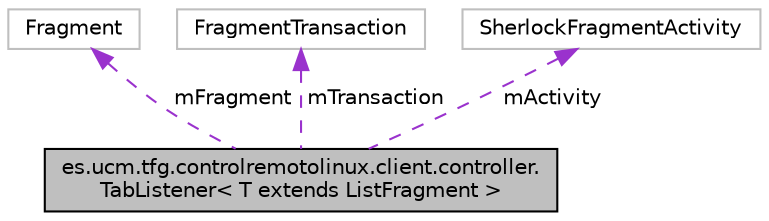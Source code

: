 digraph "es.ucm.tfg.controlremotolinux.client.controller.TabListener&lt; T extends ListFragment &gt;"
{
  edge [fontname="Helvetica",fontsize="10",labelfontname="Helvetica",labelfontsize="10"];
  node [fontname="Helvetica",fontsize="10",shape=record];
  Node1 [label="es.ucm.tfg.controlremotolinux.client.controller.\lTabListener\< T extends ListFragment \>",height=0.2,width=0.4,color="black", fillcolor="grey75", style="filled" fontcolor="black"];
  Node2 -> Node1 [dir="back",color="darkorchid3",fontsize="10",style="dashed",label=" mFragment" ,fontname="Helvetica"];
  Node2 [label="Fragment",height=0.2,width=0.4,color="grey75", fillcolor="white", style="filled"];
  Node3 -> Node1 [dir="back",color="darkorchid3",fontsize="10",style="dashed",label=" mTransaction" ,fontname="Helvetica"];
  Node3 [label="FragmentTransaction",height=0.2,width=0.4,color="grey75", fillcolor="white", style="filled"];
  Node4 -> Node1 [dir="back",color="darkorchid3",fontsize="10",style="dashed",label=" mActivity" ,fontname="Helvetica"];
  Node4 [label="SherlockFragmentActivity",height=0.2,width=0.4,color="grey75", fillcolor="white", style="filled"];
}
